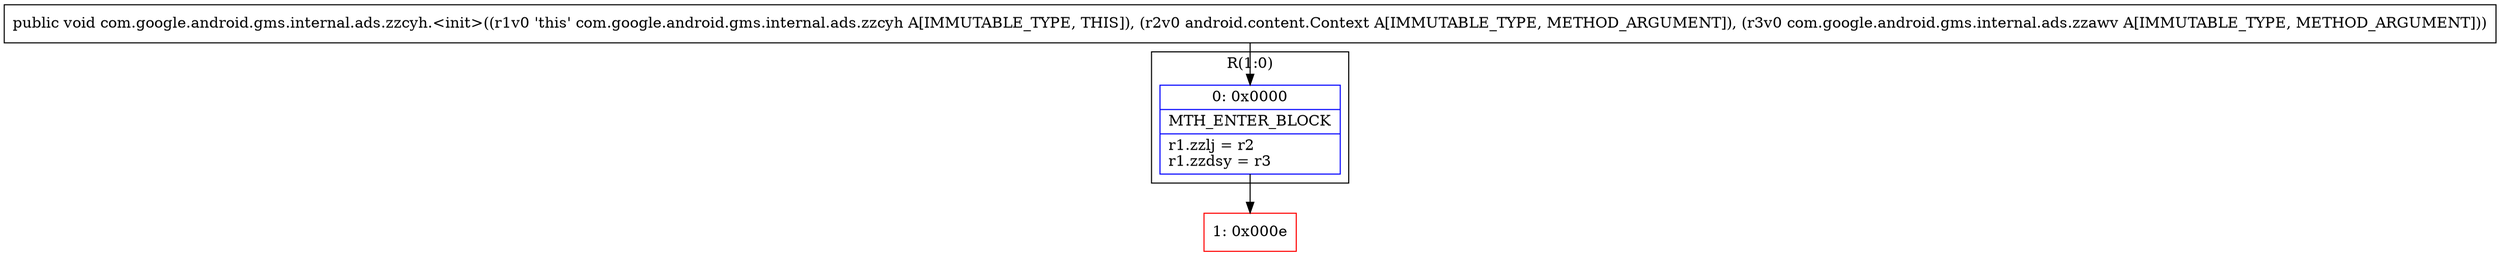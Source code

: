 digraph "CFG forcom.google.android.gms.internal.ads.zzcyh.\<init\>(Landroid\/content\/Context;Lcom\/google\/android\/gms\/internal\/ads\/zzawv;)V" {
subgraph cluster_Region_317822269 {
label = "R(1:0)";
node [shape=record,color=blue];
Node_0 [shape=record,label="{0\:\ 0x0000|MTH_ENTER_BLOCK\l|r1.zzlj = r2\lr1.zzdsy = r3\l}"];
}
Node_1 [shape=record,color=red,label="{1\:\ 0x000e}"];
MethodNode[shape=record,label="{public void com.google.android.gms.internal.ads.zzcyh.\<init\>((r1v0 'this' com.google.android.gms.internal.ads.zzcyh A[IMMUTABLE_TYPE, THIS]), (r2v0 android.content.Context A[IMMUTABLE_TYPE, METHOD_ARGUMENT]), (r3v0 com.google.android.gms.internal.ads.zzawv A[IMMUTABLE_TYPE, METHOD_ARGUMENT])) }"];
MethodNode -> Node_0;
Node_0 -> Node_1;
}

